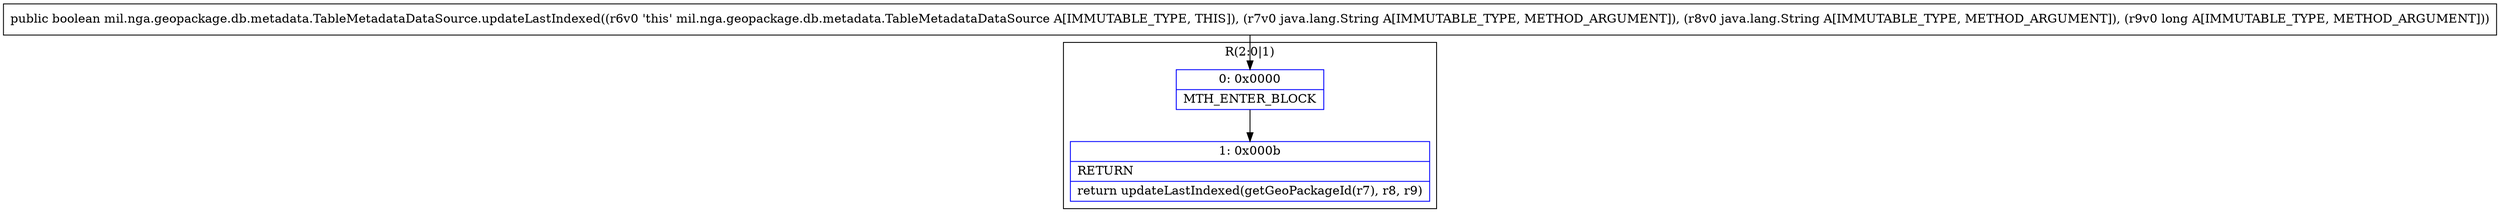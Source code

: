 digraph "CFG formil.nga.geopackage.db.metadata.TableMetadataDataSource.updateLastIndexed(Ljava\/lang\/String;Ljava\/lang\/String;J)Z" {
subgraph cluster_Region_1406800289 {
label = "R(2:0|1)";
node [shape=record,color=blue];
Node_0 [shape=record,label="{0\:\ 0x0000|MTH_ENTER_BLOCK\l}"];
Node_1 [shape=record,label="{1\:\ 0x000b|RETURN\l|return updateLastIndexed(getGeoPackageId(r7), r8, r9)\l}"];
}
MethodNode[shape=record,label="{public boolean mil.nga.geopackage.db.metadata.TableMetadataDataSource.updateLastIndexed((r6v0 'this' mil.nga.geopackage.db.metadata.TableMetadataDataSource A[IMMUTABLE_TYPE, THIS]), (r7v0 java.lang.String A[IMMUTABLE_TYPE, METHOD_ARGUMENT]), (r8v0 java.lang.String A[IMMUTABLE_TYPE, METHOD_ARGUMENT]), (r9v0 long A[IMMUTABLE_TYPE, METHOD_ARGUMENT])) }"];
MethodNode -> Node_0;
Node_0 -> Node_1;
}

